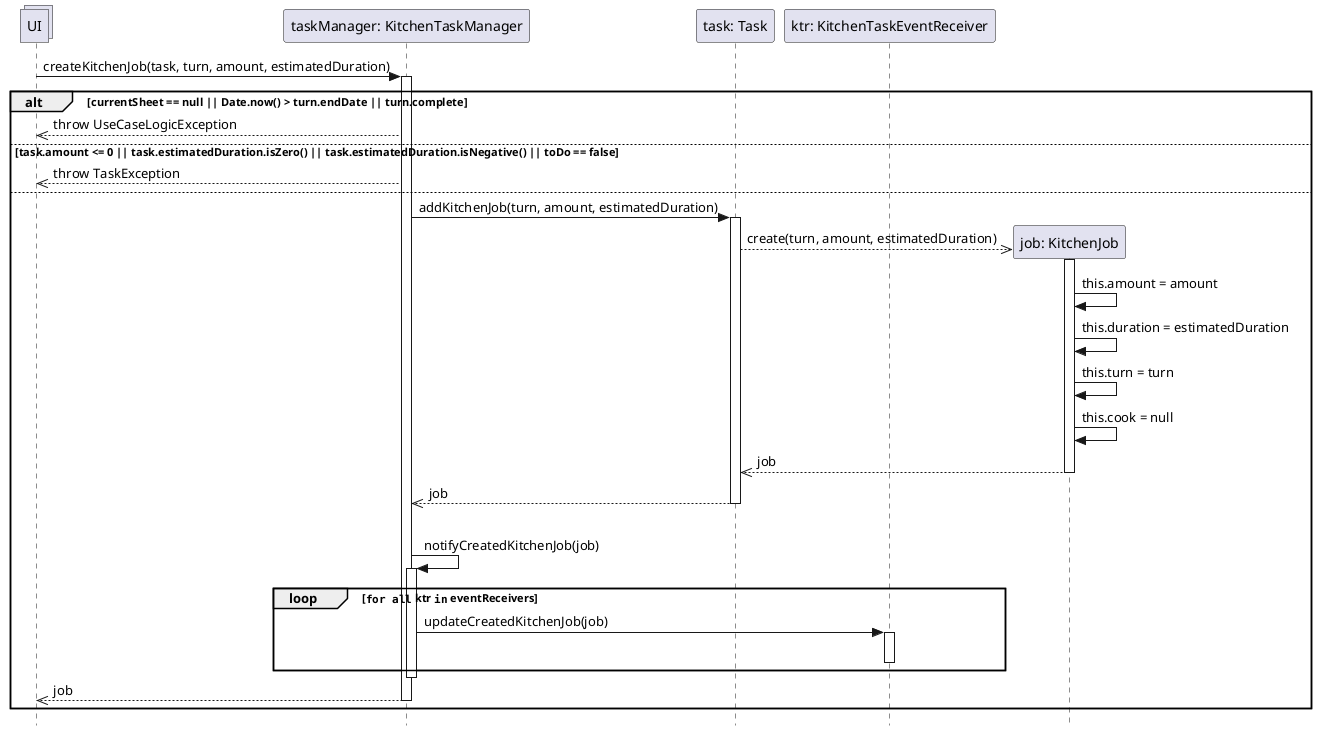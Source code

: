 @startuml Operazione 6
skinparam Style strictuml

collections UI

participant "taskManager: KitchenTaskManager" as tm
UI -> tm: createKitchenJob(task, turn, amount, estimatedDuration)
activate tm

participant "task: Task" as task
participant "ktr: KitchenTaskEventReceiver" as ktr

alt currentSheet == null || Date.now() > turn.endDate || turn.complete
    UI <<-- tm: throw UseCaseLogicException
else task.amount <= 0 || task.estimatedDuration.isZero() || task.estimatedDuration.isNegative() || toDo == false
    UI <<-- tm: throw TaskException
else

    tm -> task: addKitchenJob(turn, amount, estimatedDuration)
    activate task

    participant "job: KitchenJob" as job
    task -->> job**: create(turn, amount, estimatedDuration)

    activate job
        job -> job: this.amount = amount
        job -> job: this.duration = estimatedDuration
        job -> job: this.turn = turn
        job -> job: this.cook = null

    return job

    tm <<-- task: job
    deactivate task

    |||
    tm -> tm: notifyCreatedKitchenJob(job)
    activate tm
    loop ""for all"" ktr ""in"" eventReceivers
        tm -> ktr : updateCreatedKitchenJob(job)
        activate ktr
        deactivate ktr
    end
    deactivate tm

    UI <<-- tm: job
    deactivate tm
    
end

@enduml